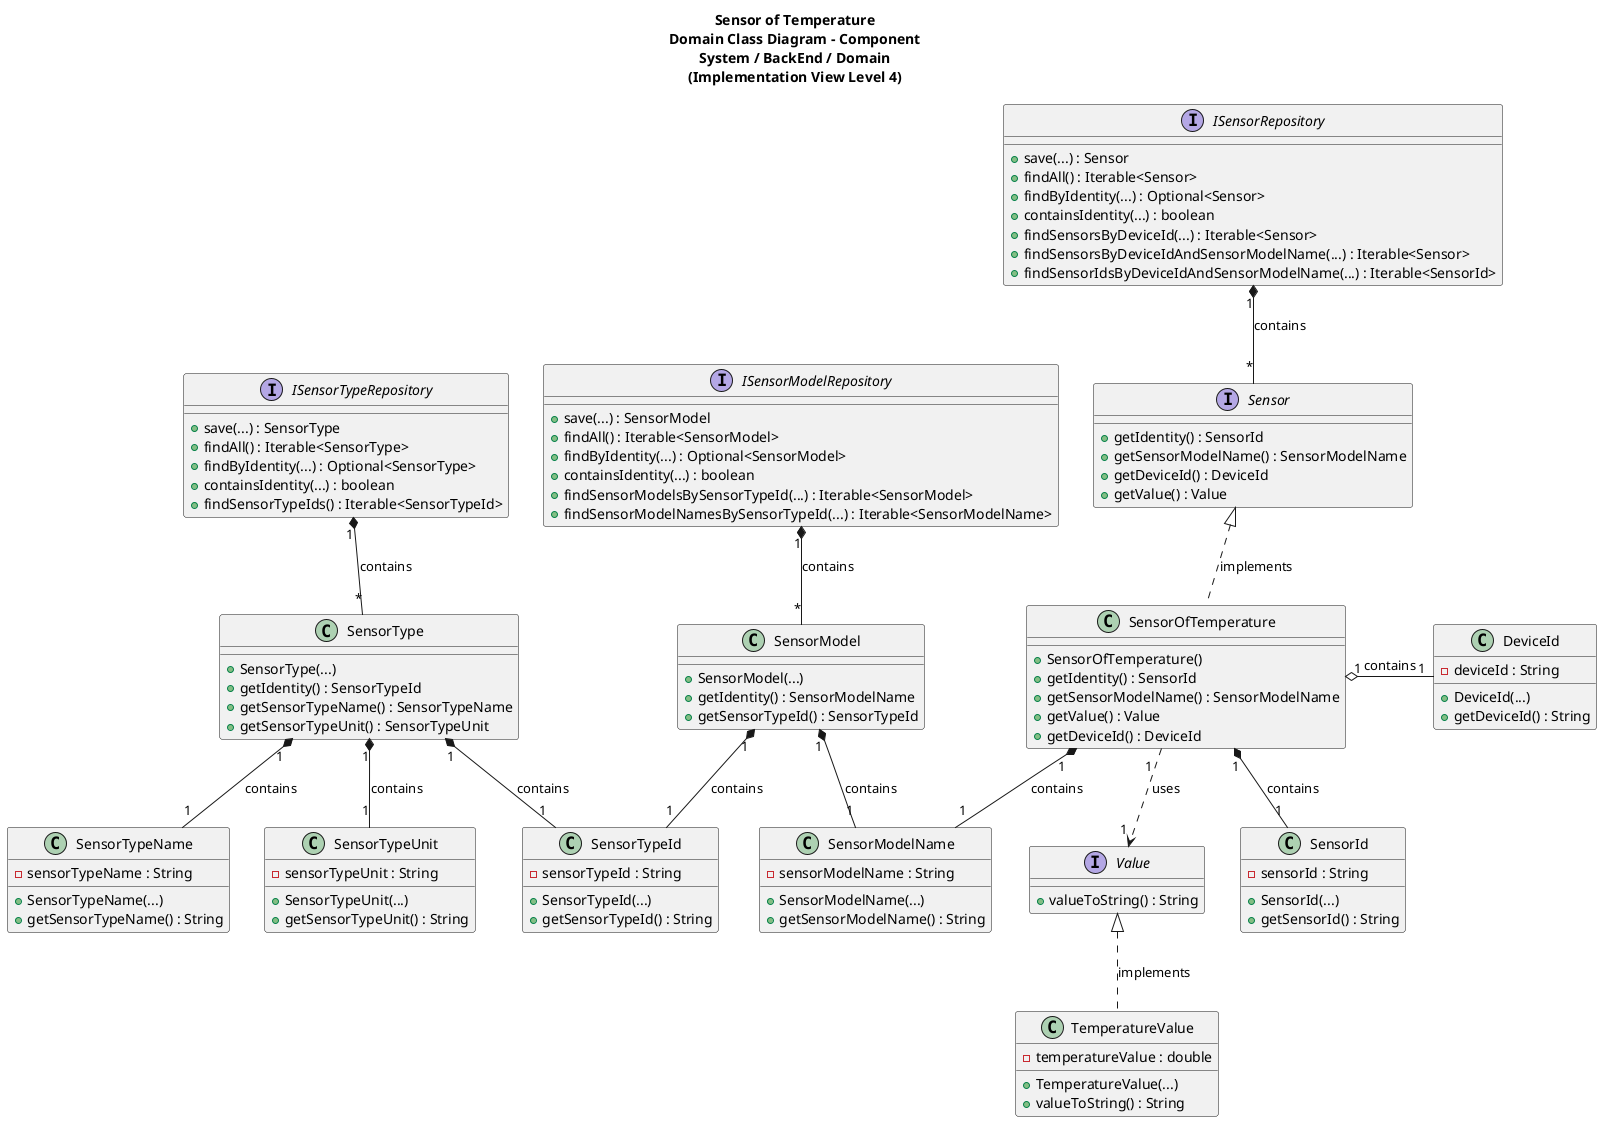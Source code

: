 @startuml

title Sensor of Temperature\nDomain Class Diagram - Component\nSystem / BackEnd / Domain\n(Implementation View Level 4)

/'
As Product Owner, I want the system to have
a type of sensor that measures temperature (C).
'/

interface Sensor {
    + getIdentity() : SensorId
    + getSensorModelName() : SensorModelName
    + getDeviceId() : DeviceId
    + getValue() : Value
}

class SensorId{
    - sensorId : String
    + SensorId(...)
    + getSensorId() : String
}

interface Value{
    + valueToString() : String
}

class TemperatureValue {
    - temperatureValue : double
    + TemperatureValue(...)
    + valueToString() : String
}

class SensorModelName{
    - sensorModelName : String
    + SensorModelName(...)
    + getSensorModelName() : String
}

class SensorType {
    + SensorType(...)
    + getIdentity() : SensorTypeId
    + getSensorTypeName() : SensorTypeName
    + getSensorTypeUnit() : SensorTypeUnit
}

class SensorTypeName{
    - sensorTypeName : String
    + SensorTypeName(...)
    + getSensorTypeName() : String
}

class SensorTypeUnit{
    - sensorTypeUnit : String
    + SensorTypeUnit(...)
    + getSensorTypeUnit() : String
}

class SensorModel{
    + SensorModel(...)
    + getIdentity() : SensorModelName
    + getSensorTypeId() : SensorTypeId
}

class SensorTypeId{
    - sensorTypeId : String
    + SensorTypeId(...)
    + getSensorTypeId() : String
}

class DeviceId{
    - deviceId : String
    + DeviceId(...)
    + getDeviceId() : String
}

interface ISensorRepository {
    + save(...) : Sensor
    + findAll() : Iterable<Sensor>
    + findByIdentity(...) : Optional<Sensor>
    + containsIdentity(...) : boolean
    + findSensorsByDeviceId(...) : Iterable<Sensor>
    + findSensorsByDeviceIdAndSensorModelName(...) : Iterable<Sensor>
    + findSensorIdsByDeviceIdAndSensorModelName(...) : Iterable<SensorId>
}

interface ISensorTypeRepository {
    + save(...) : SensorType
    + findAll() : Iterable<SensorType>
    + findByIdentity(...) : Optional<SensorType>
    + containsIdentity(...) : boolean
    + findSensorTypeIds() : Iterable<SensorTypeId>
}

interface ISensorModelRepository {
    + save(...) : SensorModel
    + findAll() : Iterable<SensorModel>
    + findByIdentity(...) : Optional<SensorModel>
    + containsIdentity(...) : boolean
    + findSensorModelsBySensorTypeId(...) : Iterable<SensorModel>
    + findSensorModelNamesBySensorTypeId(...) : Iterable<SensorModelName>
}

class SensorOfTemperature {
    + SensorOfTemperature()
    + getIdentity() : SensorId
    + getSensorModelName() : SensorModelName
    + getValue() : Value
    + getDeviceId() : DeviceId
}

SensorOfTemperature "1" o-right--"1" DeviceId : contains

TemperatureValue .up.|> Value : implements
SensorOfTemperature .up.|> Sensor : implements
SensorOfTemperature "1" *-- "1" SensorId : contains
SensorOfTemperature "1  " ..> "1 " Value : uses
SensorOfTemperature "1" *-- "1" SensorModelName : contains
SensorModel "1" *-- "1" SensorModelName : contains
SensorModel "1" *-- "1" SensorTypeId : contains
SensorType "1" *-- "1" SensorTypeId: contains
SensorType "1" *-- "1" SensorTypeName : contains
SensorType "1" *-- "1" SensorTypeUnit : contains
ISensorRepository "1" *-- "*" Sensor : contains
ISensorTypeRepository "1" *-- "*" SensorType : contains
ISensorModelRepository "1" *-- "*" SensorModel : contains

@enduml